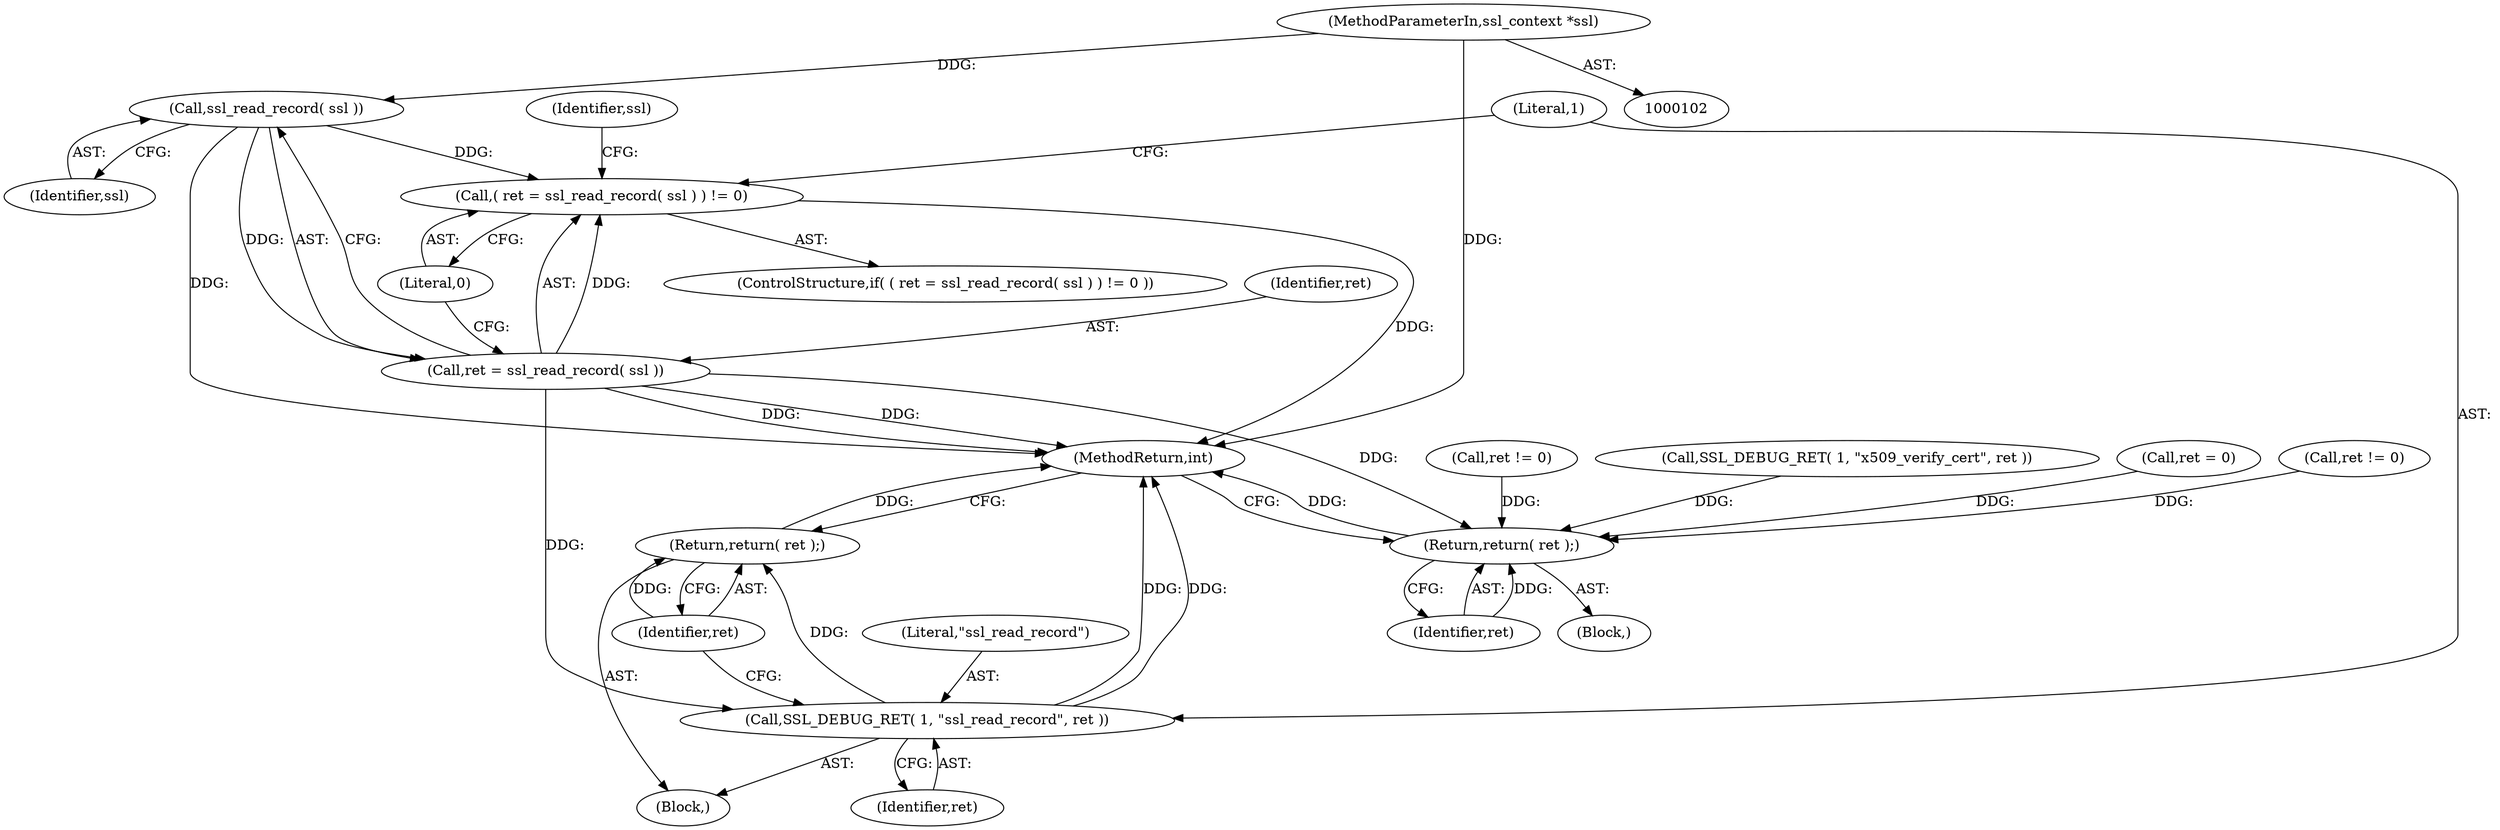 digraph "0_polarssl_1922a4e6aade7b1d685af19d4d9339ddb5c02859@pointer" {
"1000103" [label="(MethodParameterIn,ssl_context *ssl)"];
"1000142" [label="(Call,ssl_read_record( ssl ))"];
"1000139" [label="(Call,( ret = ssl_read_record( ssl ) ) != 0)"];
"1000140" [label="(Call,ret = ssl_read_record( ssl ))"];
"1000146" [label="(Call,SSL_DEBUG_RET( 1, \"ssl_read_record\", ret ))"];
"1000150" [label="(Return,return( ret );)"];
"1000552" [label="(Return,return( ret );)"];
"1000142" [label="(Call,ssl_read_record( ssl ))"];
"1000138" [label="(ControlStructure,if( ( ret = ssl_read_record( ssl ) ) != 0 ))"];
"1000145" [label="(Block,)"];
"1000465" [label="(Call,ret != 0)"];
"1000151" [label="(Identifier,ret)"];
"1000533" [label="(Call,ret != 0)"];
"1000554" [label="(MethodReturn,int)"];
"1000144" [label="(Literal,0)"];
"1000141" [label="(Identifier,ret)"];
"1000553" [label="(Identifier,ret)"];
"1000147" [label="(Literal,1)"];
"1000536" [label="(Call,SSL_DEBUG_RET( 1, \"x509_verify_cert\", ret ))"];
"1000552" [label="(Return,return( ret );)"];
"1000150" [label="(Return,return( ret );)"];
"1000546" [label="(Call,ret = 0)"];
"1000149" [label="(Identifier,ret)"];
"1000148" [label="(Literal,\"ssl_read_record\")"];
"1000139" [label="(Call,( ret = ssl_read_record( ssl ) ) != 0)"];
"1000103" [label="(MethodParameterIn,ssl_context *ssl)"];
"1000143" [label="(Identifier,ssl)"];
"1000154" [label="(Identifier,ssl)"];
"1000146" [label="(Call,SSL_DEBUG_RET( 1, \"ssl_read_record\", ret ))"];
"1000104" [label="(Block,)"];
"1000140" [label="(Call,ret = ssl_read_record( ssl ))"];
"1000103" -> "1000102"  [label="AST: "];
"1000103" -> "1000554"  [label="DDG: "];
"1000103" -> "1000142"  [label="DDG: "];
"1000142" -> "1000140"  [label="AST: "];
"1000142" -> "1000143"  [label="CFG: "];
"1000143" -> "1000142"  [label="AST: "];
"1000140" -> "1000142"  [label="CFG: "];
"1000142" -> "1000554"  [label="DDG: "];
"1000142" -> "1000139"  [label="DDG: "];
"1000142" -> "1000140"  [label="DDG: "];
"1000139" -> "1000138"  [label="AST: "];
"1000139" -> "1000144"  [label="CFG: "];
"1000140" -> "1000139"  [label="AST: "];
"1000144" -> "1000139"  [label="AST: "];
"1000147" -> "1000139"  [label="CFG: "];
"1000154" -> "1000139"  [label="CFG: "];
"1000139" -> "1000554"  [label="DDG: "];
"1000140" -> "1000139"  [label="DDG: "];
"1000141" -> "1000140"  [label="AST: "];
"1000144" -> "1000140"  [label="CFG: "];
"1000140" -> "1000554"  [label="DDG: "];
"1000140" -> "1000554"  [label="DDG: "];
"1000140" -> "1000146"  [label="DDG: "];
"1000140" -> "1000552"  [label="DDG: "];
"1000146" -> "1000145"  [label="AST: "];
"1000146" -> "1000149"  [label="CFG: "];
"1000147" -> "1000146"  [label="AST: "];
"1000148" -> "1000146"  [label="AST: "];
"1000149" -> "1000146"  [label="AST: "];
"1000151" -> "1000146"  [label="CFG: "];
"1000146" -> "1000554"  [label="DDG: "];
"1000146" -> "1000554"  [label="DDG: "];
"1000146" -> "1000150"  [label="DDG: "];
"1000150" -> "1000145"  [label="AST: "];
"1000150" -> "1000151"  [label="CFG: "];
"1000151" -> "1000150"  [label="AST: "];
"1000554" -> "1000150"  [label="CFG: "];
"1000150" -> "1000554"  [label="DDG: "];
"1000151" -> "1000150"  [label="DDG: "];
"1000552" -> "1000104"  [label="AST: "];
"1000552" -> "1000553"  [label="CFG: "];
"1000553" -> "1000552"  [label="AST: "];
"1000554" -> "1000552"  [label="CFG: "];
"1000552" -> "1000554"  [label="DDG: "];
"1000553" -> "1000552"  [label="DDG: "];
"1000533" -> "1000552"  [label="DDG: "];
"1000546" -> "1000552"  [label="DDG: "];
"1000536" -> "1000552"  [label="DDG: "];
"1000465" -> "1000552"  [label="DDG: "];
}
